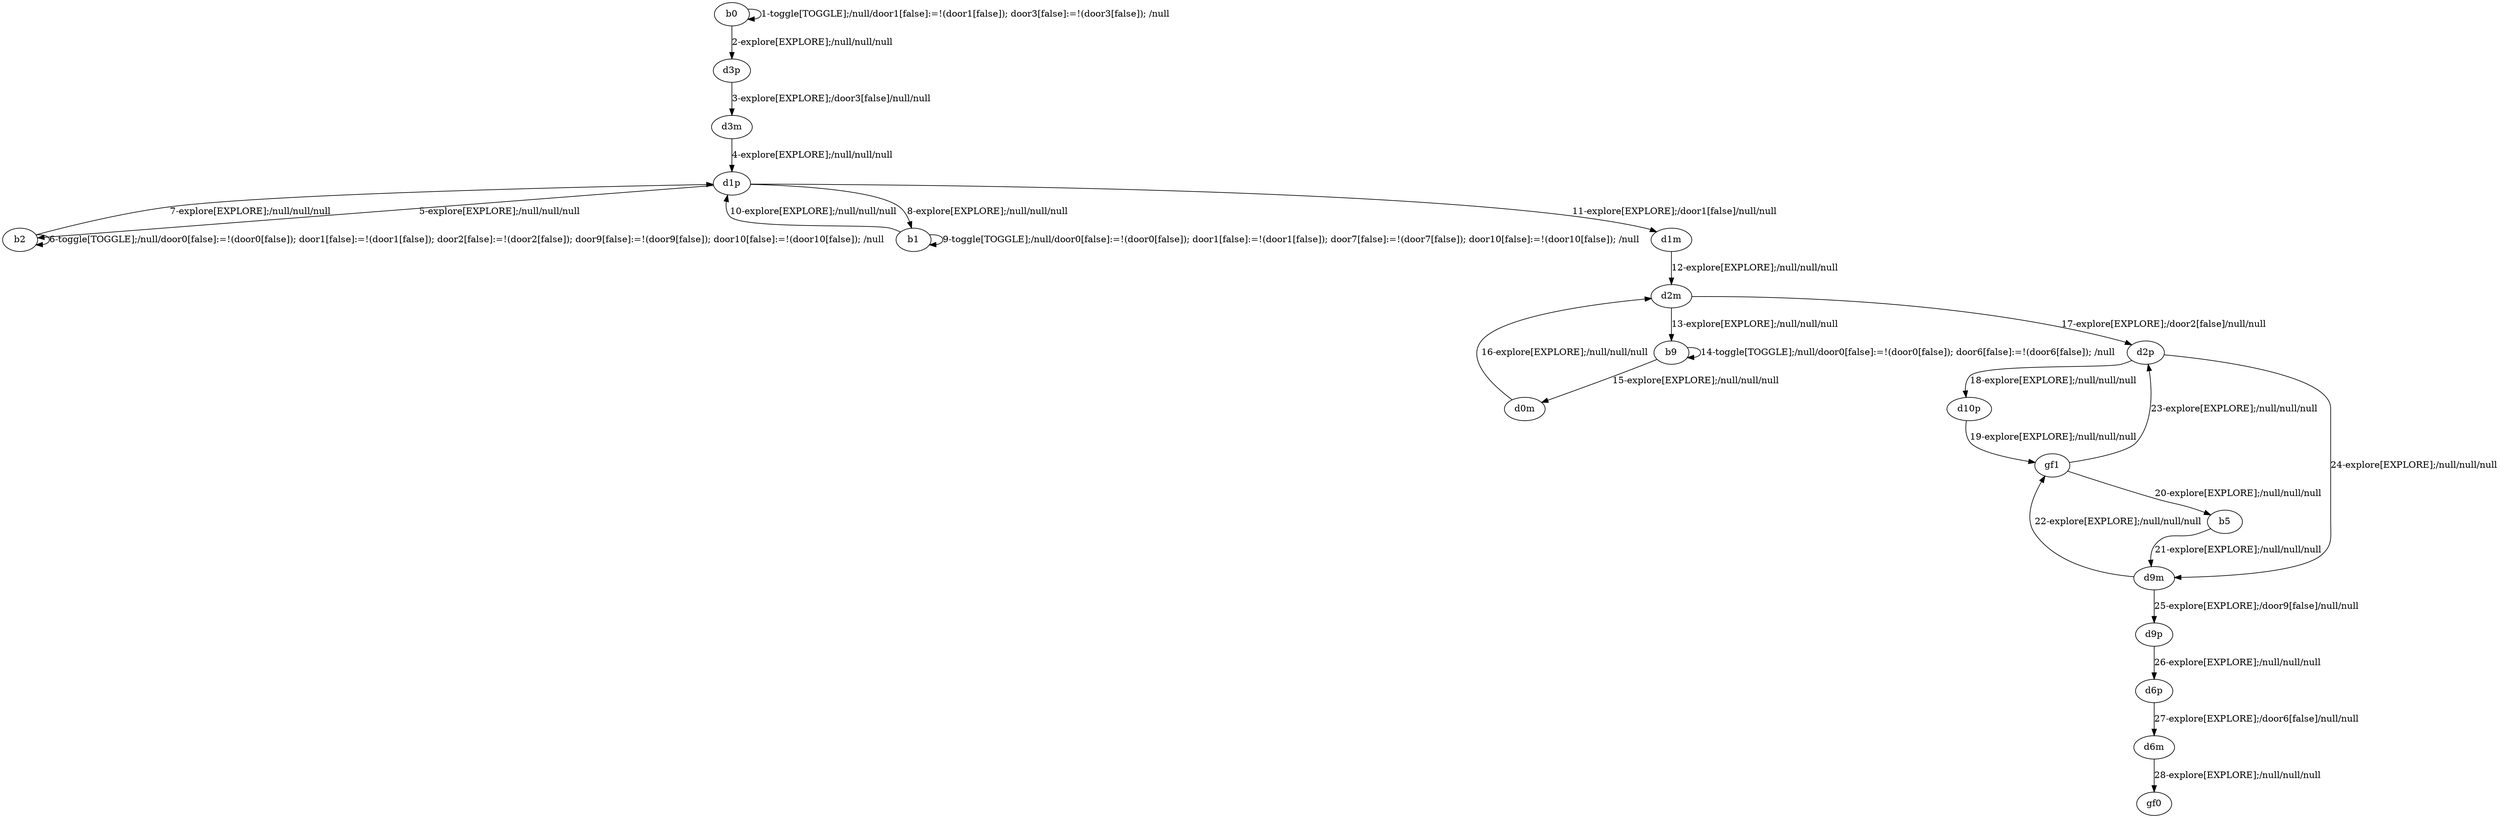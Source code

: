 digraph g {
"b0" -> "b0" [label = "1-toggle[TOGGLE];/null/door1[false]:=!(door1[false]); door3[false]:=!(door3[false]); /null"];
"b0" -> "d3p" [label = "2-explore[EXPLORE];/null/null/null"];
"d3p" -> "d3m" [label = "3-explore[EXPLORE];/door3[false]/null/null"];
"d3m" -> "d1p" [label = "4-explore[EXPLORE];/null/null/null"];
"d1p" -> "b2" [label = "5-explore[EXPLORE];/null/null/null"];
"b2" -> "b2" [label = "6-toggle[TOGGLE];/null/door0[false]:=!(door0[false]); door1[false]:=!(door1[false]); door2[false]:=!(door2[false]); door9[false]:=!(door9[false]); door10[false]:=!(door10[false]); /null"];
"b2" -> "d1p" [label = "7-explore[EXPLORE];/null/null/null"];
"d1p" -> "b1" [label = "8-explore[EXPLORE];/null/null/null"];
"b1" -> "b1" [label = "9-toggle[TOGGLE];/null/door0[false]:=!(door0[false]); door1[false]:=!(door1[false]); door7[false]:=!(door7[false]); door10[false]:=!(door10[false]); /null"];
"b1" -> "d1p" [label = "10-explore[EXPLORE];/null/null/null"];
"d1p" -> "d1m" [label = "11-explore[EXPLORE];/door1[false]/null/null"];
"d1m" -> "d2m" [label = "12-explore[EXPLORE];/null/null/null"];
"d2m" -> "b9" [label = "13-explore[EXPLORE];/null/null/null"];
"b9" -> "b9" [label = "14-toggle[TOGGLE];/null/door0[false]:=!(door0[false]); door6[false]:=!(door6[false]); /null"];
"b9" -> "d0m" [label = "15-explore[EXPLORE];/null/null/null"];
"d0m" -> "d2m" [label = "16-explore[EXPLORE];/null/null/null"];
"d2m" -> "d2p" [label = "17-explore[EXPLORE];/door2[false]/null/null"];
"d2p" -> "d10p" [label = "18-explore[EXPLORE];/null/null/null"];
"d10p" -> "gf1" [label = "19-explore[EXPLORE];/null/null/null"];
"gf1" -> "b5" [label = "20-explore[EXPLORE];/null/null/null"];
"b5" -> "d9m" [label = "21-explore[EXPLORE];/null/null/null"];
"d9m" -> "gf1" [label = "22-explore[EXPLORE];/null/null/null"];
"gf1" -> "d2p" [label = "23-explore[EXPLORE];/null/null/null"];
"d2p" -> "d9m" [label = "24-explore[EXPLORE];/null/null/null"];
"d9m" -> "d9p" [label = "25-explore[EXPLORE];/door9[false]/null/null"];
"d9p" -> "d6p" [label = "26-explore[EXPLORE];/null/null/null"];
"d6p" -> "d6m" [label = "27-explore[EXPLORE];/door6[false]/null/null"];
"d6m" -> "gf0" [label = "28-explore[EXPLORE];/null/null/null"];
}